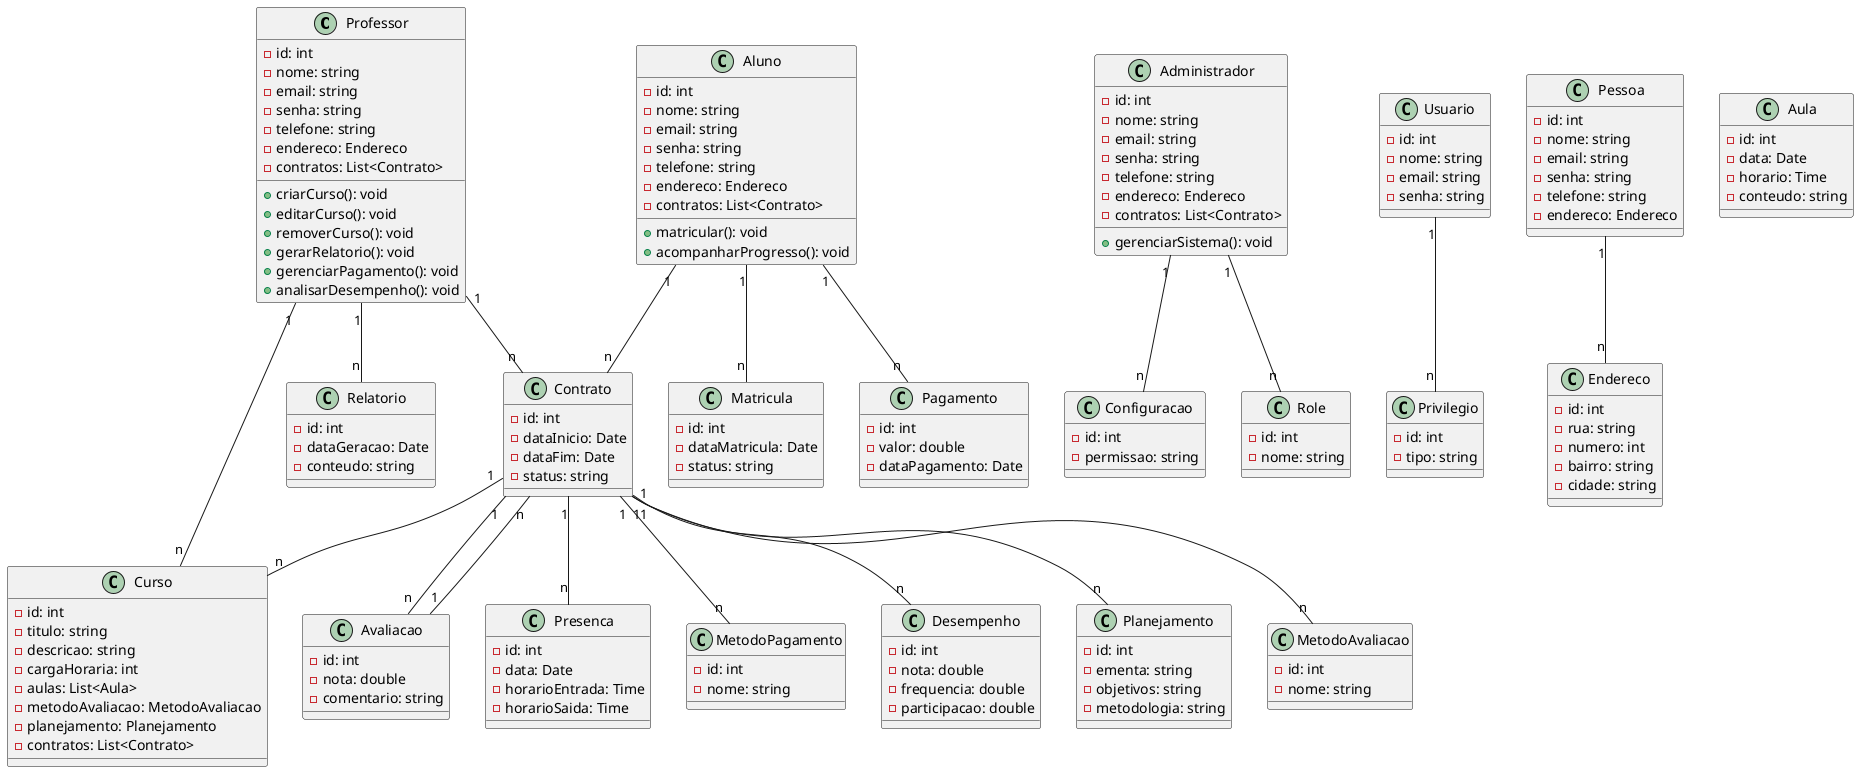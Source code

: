 @startuml

class Professor {
    -id: int
    -nome: string
    -email: string
    -senha: string
    -telefone: string
    -endereco: Endereco
    -contratos: List<Contrato>
    +criarCurso(): void
    +editarCurso(): void
    +removerCurso(): void
    +gerarRelatorio(): void
    +gerenciarPagamento(): void
    +analisarDesempenho(): void
}

class Aluno {
    -id: int
    -nome: string
    -email: string
    -senha: string
    -telefone: string
    -endereco: Endereco
    -contratos: List<Contrato>
    +matricular(): void
    +acompanharProgresso(): void
}

class Curso {
    -id: int
    -titulo: string
    -descricao: string
    -cargaHoraria: int
    -aulas: List<Aula>
    -metodoAvaliacao: MetodoAvaliacao
    -planejamento: Planejamento
    -contratos: List<Contrato>
}

class Matricula {
    -id: int
    -dataMatricula: Date
    -status: string
}

class Pagamento {
    -id: int
    -valor: double
    -dataPagamento: Date
}

class Relatorio {
    -id: int
    -dataGeracao: Date
    -conteudo: string
}

class Configuracao {
    -id: int
    -permissao: string
}

class Usuario {
    -id: int
    -nome: string
    -email: string
    -senha: string
}

class Privilegio {
    -id: int
    -tipo: string
}

class Administrador {
    -id: int
    -nome: string
    -email: string
    -senha: string
    -telefone: string
    -endereco: Endereco
    -contratos: List<Contrato>
    +gerenciarSistema(): void
}

class Role {
    -id: int
    -nome: string
}

class Endereco {
    -id: int
    -rua: string
    -numero: int
    -bairro: string
    -cidade: string
}

class Pessoa {
    -id: int
    -nome: string
    -email: string
    -senha: string
    -telefone: string
    -endereco: Endereco
}

class Contrato {
    -id: int
    -dataInicio: Date
    -dataFim: Date
    -status: string
}

class Avaliacao {
    -id: int
    -nota: double
    -comentario: string
}

class Aula {
    -id: int
    -data: Date
    -horario: Time
    -conteudo: string
}

class Presenca {
    -id: int
    -data: Date
    -horarioEntrada: Time
    -horarioSaida: Time
}

class MetodoPagamento {
    -id: int
    -nome: string
}

class Desempenho {
    -id: int
    -nota: double
    -frequencia: double
    -participacao: double
}

class Planejamento {
    -id: int
    -ementa: string
    -objetivos: string
    -metodologia: string
}

class MetodoAvaliacao {
    -id: int
    -nome: string
}

Professor "1" -- "n" Curso
Aluno "1" -- "n" Matricula
Aluno "1" -- "n" Pagamento
Professor "1" -- "n" Relatorio
Administrador "1" -- "n" Configuracao
Usuario "1" -- "n" Privilegio
Administrador "1" -- "n" Role
Pessoa "1" -- "n" Endereco
Professor "1" -- "n" Contrato
Aluno "1" -- "n" Contrato
Avaliacao "1" -- "n" Contrato

Contrato "1" -- "n" Curso
Contrato "1" -- "n" Avaliacao
Contrato "1" -- "n" Presenca
Contrato "1" -- "n" Desempenho
Contrato "1" -- "n" MetodoPagamento
Contrato "1" -- "n" Planejamento
Contrato "1" -- "n" MetodoAvaliacao

@enduml
